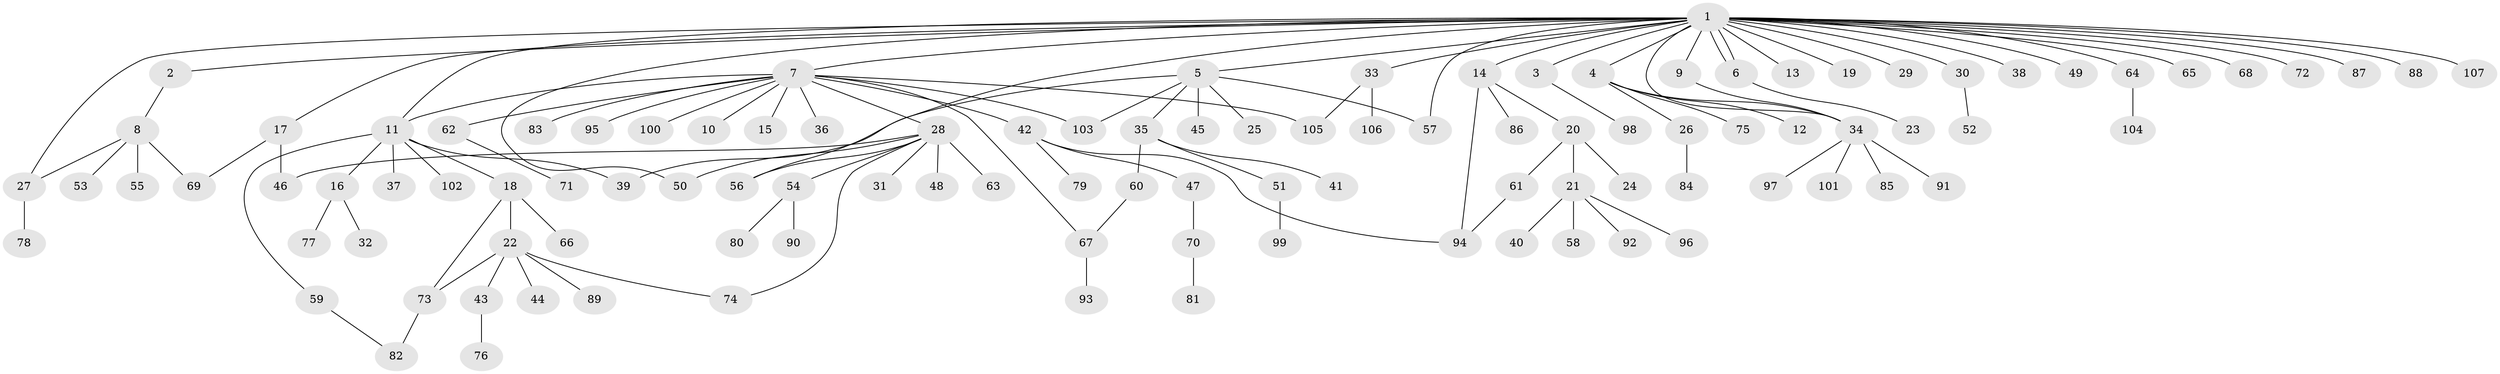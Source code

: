 // coarse degree distribution, {28: 0.018867924528301886, 2: 0.22641509433962265, 5: 0.03773584905660377, 8: 0.03773584905660377, 4: 0.03773584905660377, 1: 0.5660377358490566, 3: 0.05660377358490566, 7: 0.018867924528301886}
// Generated by graph-tools (version 1.1) at 2025/18/03/04/25 18:18:00]
// undirected, 107 vertices, 125 edges
graph export_dot {
graph [start="1"]
  node [color=gray90,style=filled];
  1;
  2;
  3;
  4;
  5;
  6;
  7;
  8;
  9;
  10;
  11;
  12;
  13;
  14;
  15;
  16;
  17;
  18;
  19;
  20;
  21;
  22;
  23;
  24;
  25;
  26;
  27;
  28;
  29;
  30;
  31;
  32;
  33;
  34;
  35;
  36;
  37;
  38;
  39;
  40;
  41;
  42;
  43;
  44;
  45;
  46;
  47;
  48;
  49;
  50;
  51;
  52;
  53;
  54;
  55;
  56;
  57;
  58;
  59;
  60;
  61;
  62;
  63;
  64;
  65;
  66;
  67;
  68;
  69;
  70;
  71;
  72;
  73;
  74;
  75;
  76;
  77;
  78;
  79;
  80;
  81;
  82;
  83;
  84;
  85;
  86;
  87;
  88;
  89;
  90;
  91;
  92;
  93;
  94;
  95;
  96;
  97;
  98;
  99;
  100;
  101;
  102;
  103;
  104;
  105;
  106;
  107;
  1 -- 2;
  1 -- 3;
  1 -- 4;
  1 -- 5;
  1 -- 6;
  1 -- 6;
  1 -- 7;
  1 -- 9;
  1 -- 11;
  1 -- 13;
  1 -- 14;
  1 -- 17;
  1 -- 19;
  1 -- 27;
  1 -- 29;
  1 -- 30;
  1 -- 33;
  1 -- 34;
  1 -- 38;
  1 -- 49;
  1 -- 50;
  1 -- 56;
  1 -- 57;
  1 -- 64;
  1 -- 65;
  1 -- 68;
  1 -- 72;
  1 -- 87;
  1 -- 88;
  1 -- 107;
  2 -- 8;
  3 -- 98;
  4 -- 12;
  4 -- 26;
  4 -- 34;
  4 -- 75;
  5 -- 25;
  5 -- 35;
  5 -- 39;
  5 -- 45;
  5 -- 57;
  5 -- 103;
  6 -- 23;
  7 -- 10;
  7 -- 11;
  7 -- 15;
  7 -- 28;
  7 -- 36;
  7 -- 42;
  7 -- 62;
  7 -- 67;
  7 -- 83;
  7 -- 95;
  7 -- 100;
  7 -- 103;
  7 -- 105;
  8 -- 27;
  8 -- 53;
  8 -- 55;
  8 -- 69;
  9 -- 34;
  11 -- 16;
  11 -- 18;
  11 -- 37;
  11 -- 39;
  11 -- 59;
  11 -- 102;
  14 -- 20;
  14 -- 86;
  14 -- 94;
  16 -- 32;
  16 -- 77;
  17 -- 46;
  17 -- 69;
  18 -- 22;
  18 -- 66;
  18 -- 73;
  20 -- 21;
  20 -- 24;
  20 -- 61;
  21 -- 40;
  21 -- 58;
  21 -- 92;
  21 -- 96;
  22 -- 43;
  22 -- 44;
  22 -- 73;
  22 -- 74;
  22 -- 89;
  26 -- 84;
  27 -- 78;
  28 -- 31;
  28 -- 46;
  28 -- 48;
  28 -- 50;
  28 -- 54;
  28 -- 56;
  28 -- 63;
  28 -- 74;
  30 -- 52;
  33 -- 105;
  33 -- 106;
  34 -- 85;
  34 -- 91;
  34 -- 97;
  34 -- 101;
  35 -- 41;
  35 -- 51;
  35 -- 60;
  42 -- 47;
  42 -- 79;
  42 -- 94;
  43 -- 76;
  47 -- 70;
  51 -- 99;
  54 -- 80;
  54 -- 90;
  59 -- 82;
  60 -- 67;
  61 -- 94;
  62 -- 71;
  64 -- 104;
  67 -- 93;
  70 -- 81;
  73 -- 82;
}
